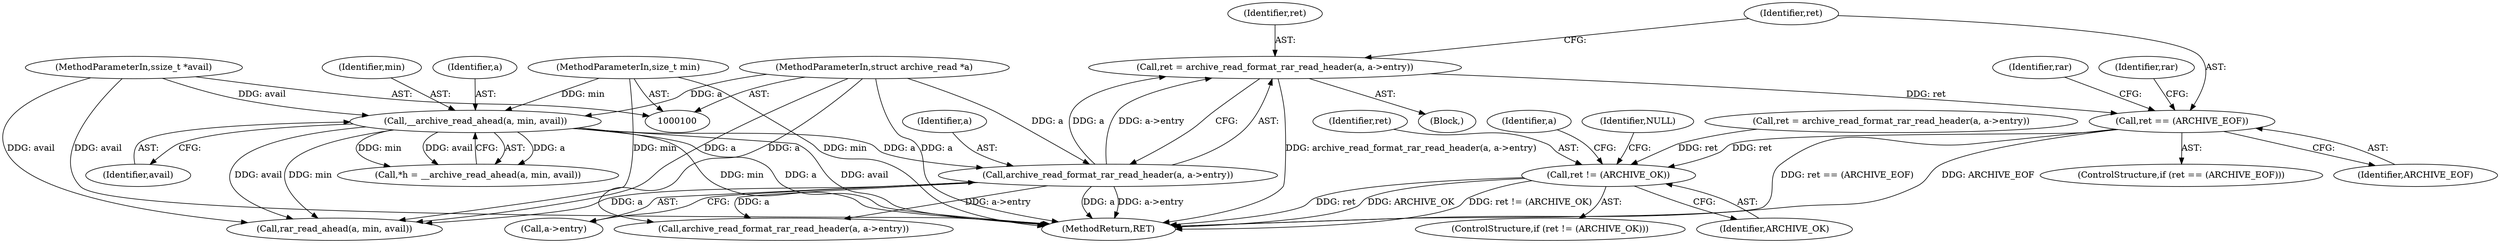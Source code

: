 digraph "0_libarchive_bfcfe6f04ed20db2504db8a254d1f40a1d84eb28@API" {
"1000197" [label="(Call,ret = archive_read_format_rar_read_header(a, a->entry))"];
"1000199" [label="(Call,archive_read_format_rar_read_header(a, a->entry))"];
"1000118" [label="(Call,__archive_read_ahead(a, min, avail))"];
"1000101" [label="(MethodParameterIn,struct archive_read *a)"];
"1000102" [label="(MethodParameterIn,size_t min)"];
"1000103" [label="(MethodParameterIn,ssize_t *avail)"];
"1000205" [label="(Call,ret == (ARCHIVE_EOF))"];
"1000227" [label="(Call,ret != (ARCHIVE_OK))"];
"1000201" [label="(Call,a->entry)"];
"1000227" [label="(Call,ret != (ARCHIVE_OK))"];
"1000214" [label="(Call,ret = archive_read_format_rar_read_header(a, a->entry))"];
"1000228" [label="(Identifier,ret)"];
"1000239" [label="(MethodReturn,RET)"];
"1000226" [label="(ControlStructure,if (ret != (ARCHIVE_OK)))"];
"1000216" [label="(Call,archive_read_format_rar_read_header(a, a->entry))"];
"1000206" [label="(Identifier,ret)"];
"1000229" [label="(Identifier,ARCHIVE_OK)"];
"1000116" [label="(Call,*h = __archive_read_ahead(a, min, avail))"];
"1000204" [label="(ControlStructure,if (ret == (ARCHIVE_EOF)))"];
"1000199" [label="(Call,archive_read_format_rar_read_header(a, a->entry))"];
"1000120" [label="(Identifier,min)"];
"1000101" [label="(MethodParameterIn,struct archive_read *a)"];
"1000191" [label="(Block,)"];
"1000234" [label="(Identifier,a)"];
"1000198" [label="(Identifier,ret)"];
"1000200" [label="(Identifier,a)"];
"1000231" [label="(Identifier,NULL)"];
"1000103" [label="(MethodParameterIn,ssize_t *avail)"];
"1000207" [label="(Identifier,ARCHIVE_EOF)"];
"1000118" [label="(Call,__archive_read_ahead(a, min, avail))"];
"1000205" [label="(Call,ret == (ARCHIVE_EOF))"];
"1000197" [label="(Call,ret = archive_read_format_rar_read_header(a, a->entry))"];
"1000121" [label="(Identifier,avail)"];
"1000119" [label="(Identifier,a)"];
"1000223" [label="(Identifier,rar)"];
"1000211" [label="(Identifier,rar)"];
"1000233" [label="(Call,rar_read_ahead(a, min, avail))"];
"1000102" [label="(MethodParameterIn,size_t min)"];
"1000197" -> "1000191"  [label="AST: "];
"1000197" -> "1000199"  [label="CFG: "];
"1000198" -> "1000197"  [label="AST: "];
"1000199" -> "1000197"  [label="AST: "];
"1000206" -> "1000197"  [label="CFG: "];
"1000197" -> "1000239"  [label="DDG: archive_read_format_rar_read_header(a, a->entry)"];
"1000199" -> "1000197"  [label="DDG: a"];
"1000199" -> "1000197"  [label="DDG: a->entry"];
"1000197" -> "1000205"  [label="DDG: ret"];
"1000199" -> "1000201"  [label="CFG: "];
"1000200" -> "1000199"  [label="AST: "];
"1000201" -> "1000199"  [label="AST: "];
"1000199" -> "1000239"  [label="DDG: a->entry"];
"1000199" -> "1000239"  [label="DDG: a"];
"1000118" -> "1000199"  [label="DDG: a"];
"1000101" -> "1000199"  [label="DDG: a"];
"1000199" -> "1000216"  [label="DDG: a"];
"1000199" -> "1000216"  [label="DDG: a->entry"];
"1000199" -> "1000233"  [label="DDG: a"];
"1000118" -> "1000116"  [label="AST: "];
"1000118" -> "1000121"  [label="CFG: "];
"1000119" -> "1000118"  [label="AST: "];
"1000120" -> "1000118"  [label="AST: "];
"1000121" -> "1000118"  [label="AST: "];
"1000116" -> "1000118"  [label="CFG: "];
"1000118" -> "1000239"  [label="DDG: avail"];
"1000118" -> "1000239"  [label="DDG: min"];
"1000118" -> "1000239"  [label="DDG: a"];
"1000118" -> "1000116"  [label="DDG: a"];
"1000118" -> "1000116"  [label="DDG: min"];
"1000118" -> "1000116"  [label="DDG: avail"];
"1000101" -> "1000118"  [label="DDG: a"];
"1000102" -> "1000118"  [label="DDG: min"];
"1000103" -> "1000118"  [label="DDG: avail"];
"1000118" -> "1000233"  [label="DDG: min"];
"1000118" -> "1000233"  [label="DDG: avail"];
"1000101" -> "1000100"  [label="AST: "];
"1000101" -> "1000239"  [label="DDG: a"];
"1000101" -> "1000216"  [label="DDG: a"];
"1000101" -> "1000233"  [label="DDG: a"];
"1000102" -> "1000100"  [label="AST: "];
"1000102" -> "1000239"  [label="DDG: min"];
"1000102" -> "1000233"  [label="DDG: min"];
"1000103" -> "1000100"  [label="AST: "];
"1000103" -> "1000239"  [label="DDG: avail"];
"1000103" -> "1000233"  [label="DDG: avail"];
"1000205" -> "1000204"  [label="AST: "];
"1000205" -> "1000207"  [label="CFG: "];
"1000206" -> "1000205"  [label="AST: "];
"1000207" -> "1000205"  [label="AST: "];
"1000211" -> "1000205"  [label="CFG: "];
"1000223" -> "1000205"  [label="CFG: "];
"1000205" -> "1000239"  [label="DDG: ARCHIVE_EOF"];
"1000205" -> "1000239"  [label="DDG: ret == (ARCHIVE_EOF)"];
"1000205" -> "1000227"  [label="DDG: ret"];
"1000227" -> "1000226"  [label="AST: "];
"1000227" -> "1000229"  [label="CFG: "];
"1000228" -> "1000227"  [label="AST: "];
"1000229" -> "1000227"  [label="AST: "];
"1000231" -> "1000227"  [label="CFG: "];
"1000234" -> "1000227"  [label="CFG: "];
"1000227" -> "1000239"  [label="DDG: ret != (ARCHIVE_OK)"];
"1000227" -> "1000239"  [label="DDG: ret"];
"1000227" -> "1000239"  [label="DDG: ARCHIVE_OK"];
"1000214" -> "1000227"  [label="DDG: ret"];
}
